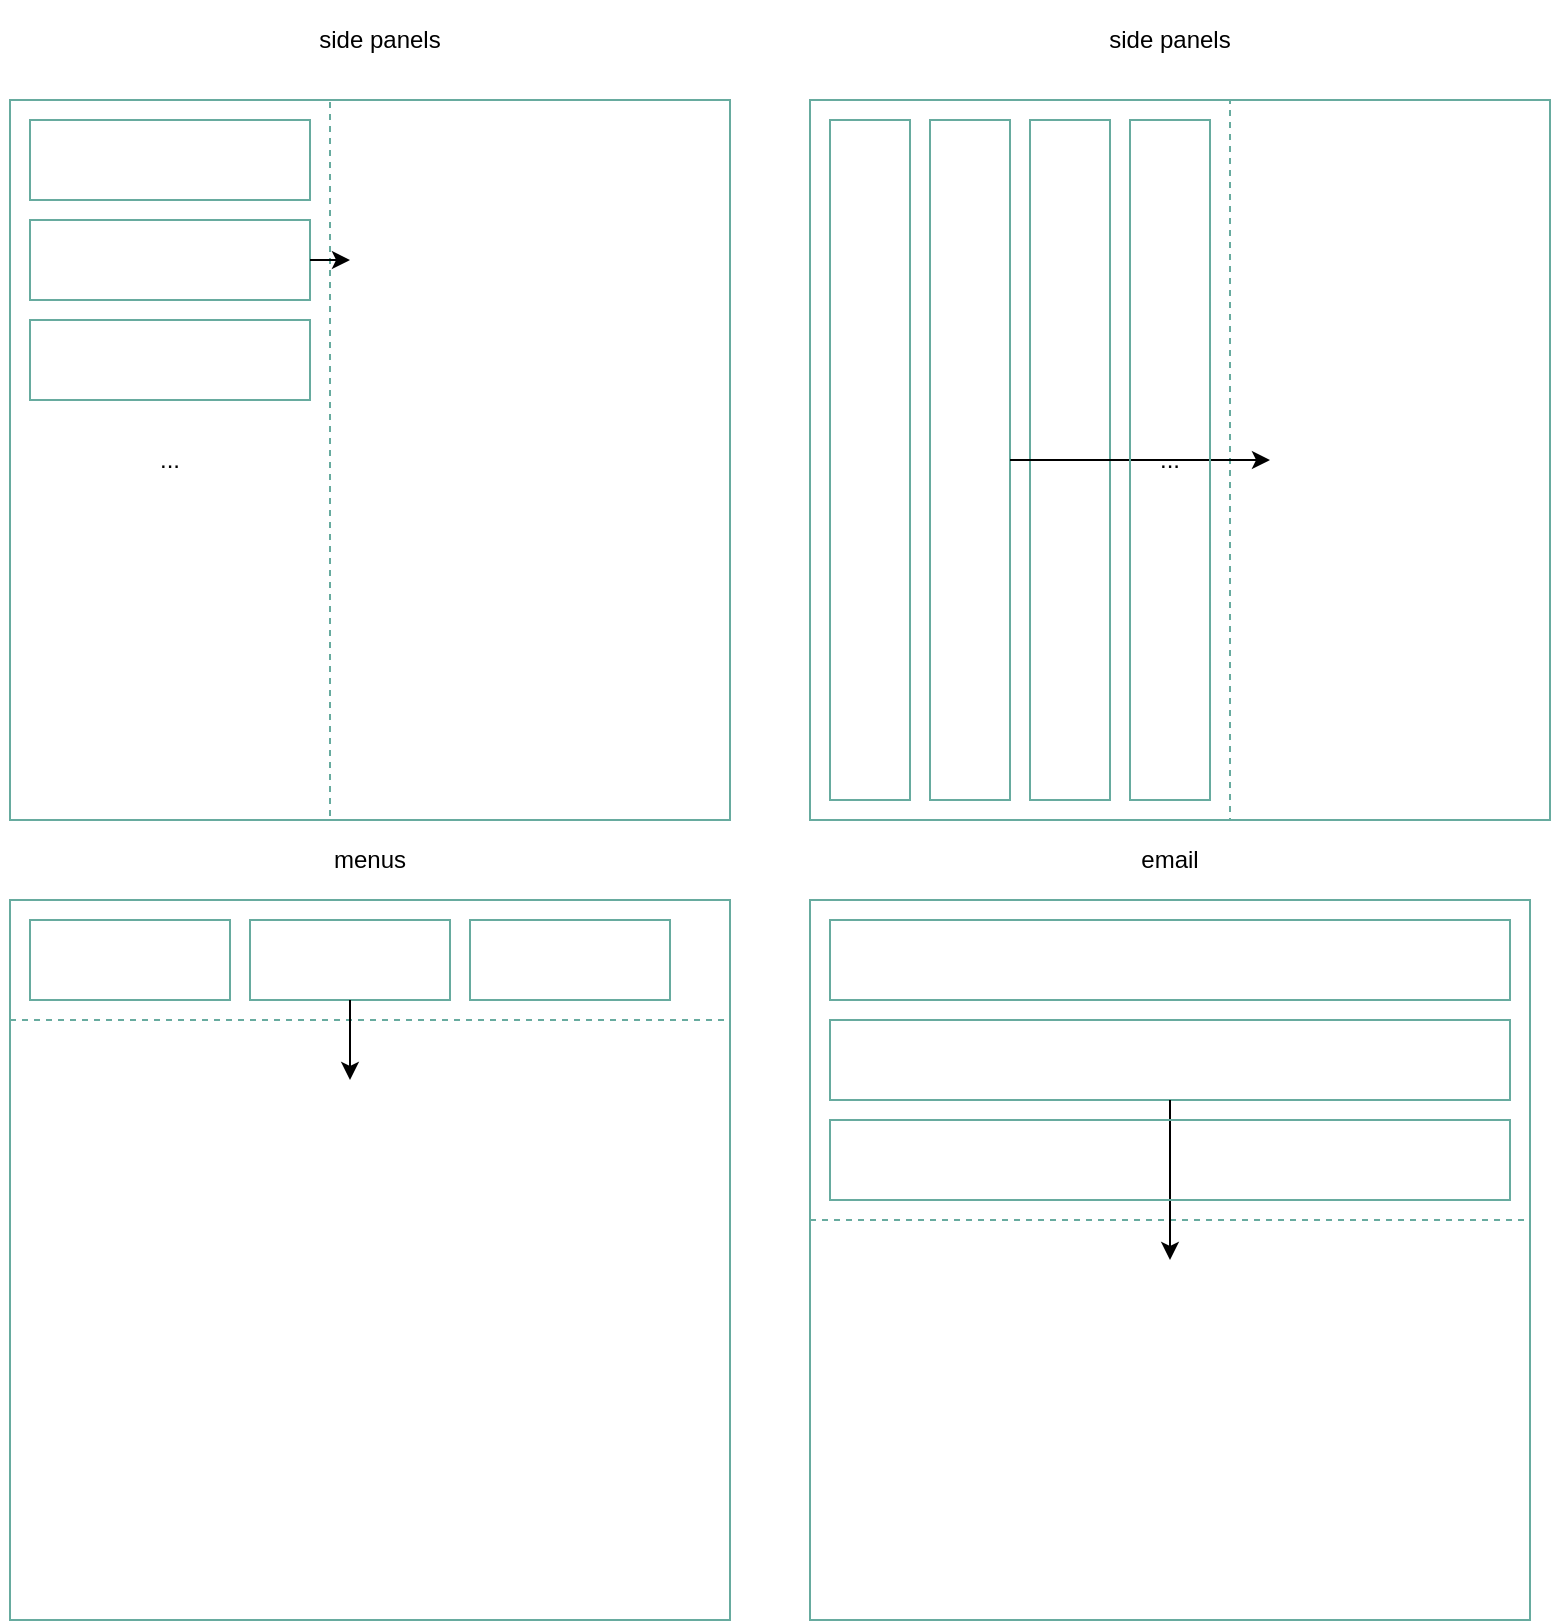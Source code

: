 <mxfile version="24.7.8">
  <diagram name="Page-1" id="Hzlsd_Lw4jd75wHJETEL">
    <mxGraphModel dx="1114" dy="999" grid="1" gridSize="10" guides="1" tooltips="1" connect="1" arrows="1" fold="1" page="1" pageScale="1" pageWidth="850" pageHeight="1100" math="0" shadow="0">
      <root>
        <mxCell id="0" />
        <mxCell id="1" parent="0" />
        <mxCell id="g1yaYsR-RHXT8jzuskom-68" value="" style="rounded=0;whiteSpace=wrap;html=1;fontSize=24;align=left;fillColor=none;strokeColor=#67AB9F;" parent="1" vertex="1">
          <mxGeometry x="440" y="480" width="360" height="360" as="geometry" />
        </mxCell>
        <mxCell id="g1yaYsR-RHXT8jzuskom-25" value="" style="rounded=0;whiteSpace=wrap;html=1;fontSize=24;align=left;fillColor=none;strokeColor=#67AB9F;" parent="1" vertex="1">
          <mxGeometry x="440" y="80" width="370" height="360" as="geometry" />
        </mxCell>
        <mxCell id="g1yaYsR-RHXT8jzuskom-60" value="" style="rounded=0;whiteSpace=wrap;html=1;fontSize=24;align=left;fillColor=none;strokeColor=#67AB9F;" parent="1" vertex="1">
          <mxGeometry x="40" y="80" width="360" height="360" as="geometry" />
        </mxCell>
        <mxCell id="g1yaYsR-RHXT8jzuskom-3" value="" style="rounded=0;whiteSpace=wrap;html=1;fontSize=24;align=left;fillColor=none;strokeColor=#67AB9F;dashed=1;" parent="1" vertex="1">
          <mxGeometry x="200" y="80" width="200" height="360" as="geometry" />
        </mxCell>
        <mxCell id="g1yaYsR-RHXT8jzuskom-4" value="" style="rounded=0;whiteSpace=wrap;html=1;fontSize=12;align=center;fillColor=none;strokeColor=#67AB9F;" parent="1" vertex="1">
          <mxGeometry x="50" y="90" width="140" height="40" as="geometry" />
        </mxCell>
        <mxCell id="g1yaYsR-RHXT8jzuskom-5" value="" style="rounded=0;whiteSpace=wrap;html=1;fontSize=12;align=center;fillColor=none;strokeColor=#67AB9F;" parent="1" vertex="1">
          <mxGeometry x="50" y="140" width="140" height="40" as="geometry" />
        </mxCell>
        <mxCell id="g1yaYsR-RHXT8jzuskom-6" value="" style="rounded=0;whiteSpace=wrap;html=1;fontSize=12;align=center;fillColor=none;strokeColor=#67AB9F;" parent="1" vertex="1">
          <mxGeometry x="50" y="190" width="140" height="40" as="geometry" />
        </mxCell>
        <mxCell id="g1yaYsR-RHXT8jzuskom-8" value="&lt;span style=&quot;font-size: 12px;&quot;&gt;&amp;nbsp;&lt;/span&gt;" style="rounded=0;whiteSpace=wrap;html=1;fontSize=24;align=center;fillColor=none;strokeColor=none;verticalAlign=middle;spacingBottom=8;" parent="1" vertex="1">
          <mxGeometry x="210" y="140" width="190" height="40" as="geometry" />
        </mxCell>
        <mxCell id="g1yaYsR-RHXT8jzuskom-12" value="" style="endArrow=classic;html=1;rounded=0;exitX=1;exitY=0.5;exitDx=0;exitDy=0;" parent="1" source="g1yaYsR-RHXT8jzuskom-5" target="g1yaYsR-RHXT8jzuskom-8" edge="1">
          <mxGeometry width="50" height="50" relative="1" as="geometry">
            <mxPoint x="70" y="490" as="sourcePoint" />
            <mxPoint x="120" y="440" as="targetPoint" />
          </mxGeometry>
        </mxCell>
        <mxCell id="g1yaYsR-RHXT8jzuskom-14" value="" style="rounded=0;whiteSpace=wrap;html=1;fontSize=24;align=left;fillColor=none;strokeColor=#67AB9F;dashed=1;" parent="1" vertex="1">
          <mxGeometry x="40" y="540" width="360" height="300" as="geometry" />
        </mxCell>
        <mxCell id="g1yaYsR-RHXT8jzuskom-13" value="" style="rounded=0;whiteSpace=wrap;html=1;fontSize=24;align=left;fillColor=none;strokeColor=#67AB9F;" parent="1" vertex="1">
          <mxGeometry x="40" y="480" width="360" height="360" as="geometry" />
        </mxCell>
        <mxCell id="g1yaYsR-RHXT8jzuskom-15" value="" style="rounded=0;whiteSpace=wrap;html=1;fontSize=12;align=center;fillColor=none;strokeColor=#67AB9F;" parent="1" vertex="1">
          <mxGeometry x="50" y="490" width="100" height="40" as="geometry" />
        </mxCell>
        <mxCell id="g1yaYsR-RHXT8jzuskom-16" value="" style="rounded=0;whiteSpace=wrap;html=1;fontSize=12;align=center;fillColor=none;strokeColor=#67AB9F;" parent="1" vertex="1">
          <mxGeometry x="160" y="490" width="100" height="40" as="geometry" />
        </mxCell>
        <mxCell id="g1yaYsR-RHXT8jzuskom-21" value="" style="endArrow=classic;html=1;rounded=0;exitX=0.5;exitY=1;exitDx=0;exitDy=0;" parent="1" source="g1yaYsR-RHXT8jzuskom-16" target="g1yaYsR-RHXT8jzuskom-63" edge="1">
          <mxGeometry width="50" height="50" relative="1" as="geometry">
            <mxPoint x="70" y="890" as="sourcePoint" />
            <mxPoint x="310" y="460" as="targetPoint" />
          </mxGeometry>
        </mxCell>
        <mxCell id="g1yaYsR-RHXT8jzuskom-26" value="" style="rounded=0;whiteSpace=wrap;html=1;fontSize=24;align=left;fillColor=none;strokeColor=#67AB9F;dashed=1;" parent="1" vertex="1">
          <mxGeometry x="650" y="80" width="160" height="360" as="geometry" />
        </mxCell>
        <mxCell id="g1yaYsR-RHXT8jzuskom-27" value="" style="rounded=0;whiteSpace=wrap;html=1;fontSize=12;align=center;fillColor=none;strokeColor=#67AB9F;" parent="1" vertex="1">
          <mxGeometry x="450" y="90" width="40" height="340" as="geometry" />
        </mxCell>
        <mxCell id="g1yaYsR-RHXT8jzuskom-28" value="" style="rounded=0;whiteSpace=wrap;html=1;fontSize=12;align=center;fillColor=none;strokeColor=#67AB9F;" parent="1" vertex="1">
          <mxGeometry x="500" y="90" width="40" height="340" as="geometry" />
        </mxCell>
        <mxCell id="g1yaYsR-RHXT8jzuskom-29" value="" style="rounded=0;whiteSpace=wrap;html=1;fontSize=24;align=left;fillColor=none;strokeColor=#67AB9F;" parent="1" vertex="1">
          <mxGeometry x="550" y="90" width="40" height="340" as="geometry" />
        </mxCell>
        <mxCell id="g1yaYsR-RHXT8jzuskom-31" value="" style="endArrow=classic;html=1;rounded=0;exitX=1;exitY=0.5;exitDx=0;exitDy=0;" parent="1" source="g1yaYsR-RHXT8jzuskom-28" target="g1yaYsR-RHXT8jzuskom-65" edge="1">
          <mxGeometry width="50" height="50" relative="1" as="geometry">
            <mxPoint x="470" y="490" as="sourcePoint" />
            <mxPoint x="625" y="260" as="targetPoint" />
          </mxGeometry>
        </mxCell>
        <mxCell id="g1yaYsR-RHXT8jzuskom-41" value="&lt;span style=&quot;font-size: 12px;&quot;&gt;side panels&lt;/span&gt;" style="rounded=0;whiteSpace=wrap;html=1;fontSize=24;align=center;fillColor=none;strokeColor=none;verticalAlign=middle;spacingBottom=8;" parent="1" vertex="1">
          <mxGeometry x="40" y="30" width="370" height="40" as="geometry" />
        </mxCell>
        <mxCell id="g1yaYsR-RHXT8jzuskom-62" value="" style="rounded=0;whiteSpace=wrap;html=1;fontSize=12;align=center;fillColor=none;strokeColor=#67AB9F;" parent="1" vertex="1">
          <mxGeometry x="270" y="490" width="100" height="40" as="geometry" />
        </mxCell>
        <mxCell id="g1yaYsR-RHXT8jzuskom-63" value="&lt;span style=&quot;font-size: 12px;&quot;&gt;&amp;nbsp;&lt;/span&gt;" style="rounded=0;whiteSpace=wrap;html=1;fontSize=24;align=center;fillColor=none;strokeColor=none;verticalAlign=middle;spacingBottom=8;" parent="1" vertex="1">
          <mxGeometry x="115" y="570" width="190" height="40" as="geometry" />
        </mxCell>
        <mxCell id="g1yaYsR-RHXT8jzuskom-64" value="..." style="rounded=0;whiteSpace=wrap;html=1;fontSize=12;align=center;fillColor=none;strokeColor=none;" parent="1" vertex="1">
          <mxGeometry x="50" y="240" width="140" height="40" as="geometry" />
        </mxCell>
        <mxCell id="g1yaYsR-RHXT8jzuskom-65" value="&lt;span style=&quot;font-size: 12px;&quot;&gt;&amp;nbsp;&lt;/span&gt;" style="rounded=0;whiteSpace=wrap;html=1;fontSize=24;align=center;fillColor=none;strokeColor=none;verticalAlign=middle;spacingBottom=8;" parent="1" vertex="1">
          <mxGeometry x="670" y="240" width="130" height="40" as="geometry" />
        </mxCell>
        <mxCell id="g1yaYsR-RHXT8jzuskom-67" value="" style="rounded=0;whiteSpace=wrap;html=1;fontSize=24;align=left;fillColor=none;strokeColor=#67AB9F;dashed=1;" parent="1" vertex="1">
          <mxGeometry x="440" y="640" width="360" height="200" as="geometry" />
        </mxCell>
        <mxCell id="g1yaYsR-RHXT8jzuskom-69" value="" style="rounded=0;whiteSpace=wrap;html=1;fontSize=12;align=center;fillColor=none;strokeColor=#67AB9F;" parent="1" vertex="1">
          <mxGeometry x="450" y="490" width="340" height="40" as="geometry" />
        </mxCell>
        <mxCell id="g1yaYsR-RHXT8jzuskom-70" value="" style="rounded=0;whiteSpace=wrap;html=1;fontSize=12;align=center;fillColor=none;strokeColor=#67AB9F;" parent="1" vertex="1">
          <mxGeometry x="450" y="540" width="340" height="40" as="geometry" />
        </mxCell>
        <mxCell id="g1yaYsR-RHXT8jzuskom-71" value="" style="endArrow=classic;html=1;rounded=0;exitX=0.5;exitY=1;exitDx=0;exitDy=0;" parent="1" source="g1yaYsR-RHXT8jzuskom-70" target="g1yaYsR-RHXT8jzuskom-73" edge="1">
          <mxGeometry width="50" height="50" relative="1" as="geometry">
            <mxPoint x="470" y="890" as="sourcePoint" />
            <mxPoint x="710" y="460" as="targetPoint" />
          </mxGeometry>
        </mxCell>
        <mxCell id="g1yaYsR-RHXT8jzuskom-72" value="" style="rounded=0;whiteSpace=wrap;html=1;fontSize=12;align=center;fillColor=none;strokeColor=#67AB9F;" parent="1" vertex="1">
          <mxGeometry x="450" y="590" width="340" height="40" as="geometry" />
        </mxCell>
        <mxCell id="g1yaYsR-RHXT8jzuskom-73" value="&lt;span style=&quot;font-size: 12px;&quot;&gt;&amp;nbsp;&lt;/span&gt;" style="rounded=0;whiteSpace=wrap;html=1;fontSize=24;align=center;fillColor=none;strokeColor=none;verticalAlign=middle;spacingBottom=8;" parent="1" vertex="1">
          <mxGeometry x="525" y="660" width="190" height="110" as="geometry" />
        </mxCell>
        <mxCell id="g1yaYsR-RHXT8jzuskom-74" value="..." style="rounded=0;whiteSpace=wrap;html=1;fontSize=12;align=center;fillColor=none;strokeColor=#67AB9F;" parent="1" vertex="1">
          <mxGeometry x="600" y="90" width="40" height="340" as="geometry" />
        </mxCell>
        <mxCell id="g1yaYsR-RHXT8jzuskom-75" value="&lt;span style=&quot;font-size: 12px;&quot;&gt;menus&lt;/span&gt;" style="rounded=0;whiteSpace=wrap;html=1;fontSize=24;align=center;fillColor=none;strokeColor=none;verticalAlign=middle;spacingBottom=8;" parent="1" vertex="1">
          <mxGeometry x="35" y="440" width="370" height="40" as="geometry" />
        </mxCell>
        <mxCell id="g1yaYsR-RHXT8jzuskom-76" value="&lt;span style=&quot;font-size: 12px;&quot;&gt;side panels&lt;/span&gt;" style="rounded=0;whiteSpace=wrap;html=1;fontSize=24;align=center;fillColor=none;strokeColor=none;verticalAlign=middle;spacingBottom=8;" parent="1" vertex="1">
          <mxGeometry x="435" y="30" width="370" height="40" as="geometry" />
        </mxCell>
        <mxCell id="g1yaYsR-RHXT8jzuskom-77" value="&lt;span style=&quot;font-size: 12px;&quot;&gt;email&lt;/span&gt;" style="rounded=0;whiteSpace=wrap;html=1;fontSize=24;align=center;fillColor=none;strokeColor=none;verticalAlign=middle;spacingBottom=8;" parent="1" vertex="1">
          <mxGeometry x="435" y="440" width="370" height="40" as="geometry" />
        </mxCell>
      </root>
    </mxGraphModel>
  </diagram>
</mxfile>
